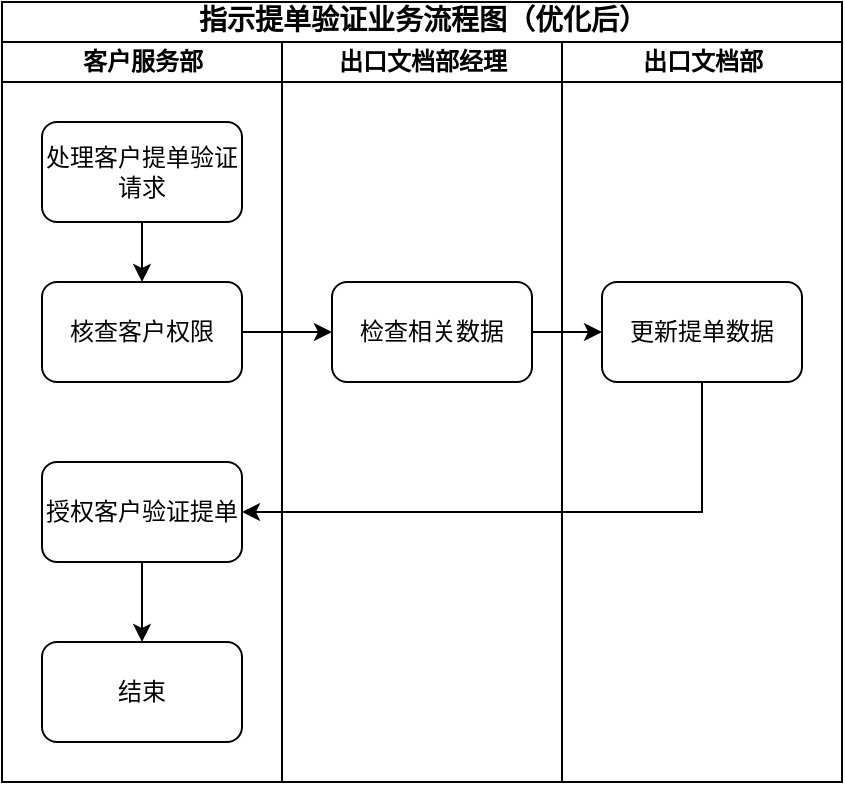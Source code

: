 <mxfile version="21.7.5" type="github">
  <diagram name="Page-1" id="GoQh4Jn4SZapPQWumciH">
    <mxGraphModel dx="1566" dy="798" grid="1" gridSize="10" guides="1" tooltips="1" connect="1" arrows="1" fold="1" page="1" pageScale="1" pageWidth="827" pageHeight="1169" math="0" shadow="0">
      <root>
        <mxCell id="0" />
        <mxCell id="1" parent="0" />
        <mxCell id="neCtC8h_1FU_e-2Af9mW-1" value="&lt;font style=&quot;font-size: 14px;&quot;&gt;指示提单验证业务流程图（优化后）&lt;/font&gt;" style="swimlane;html=1;childLayout=stackLayout;startSize=20;rounded=0;shadow=0;labelBackgroundColor=none;strokeWidth=1;fontFamily=Verdana;fontSize=8;align=center;" vertex="1" parent="1">
          <mxGeometry x="119" y="50" width="420" height="390" as="geometry" />
        </mxCell>
        <mxCell id="neCtC8h_1FU_e-2Af9mW-2" value="客户服务部" style="swimlane;html=1;startSize=20;" vertex="1" parent="neCtC8h_1FU_e-2Af9mW-1">
          <mxGeometry y="20" width="140" height="370" as="geometry" />
        </mxCell>
        <mxCell id="neCtC8h_1FU_e-2Af9mW-48" style="edgeStyle=orthogonalEdgeStyle;rounded=0;orthogonalLoop=1;jettySize=auto;html=1;exitX=0.5;exitY=1;exitDx=0;exitDy=0;" edge="1" parent="neCtC8h_1FU_e-2Af9mW-2" source="neCtC8h_1FU_e-2Af9mW-4" target="neCtC8h_1FU_e-2Af9mW-25">
          <mxGeometry relative="1" as="geometry" />
        </mxCell>
        <mxCell id="neCtC8h_1FU_e-2Af9mW-4" value="处理客户提单验证请求" style="rounded=1;whiteSpace=wrap;html=1;" vertex="1" parent="neCtC8h_1FU_e-2Af9mW-2">
          <mxGeometry x="20" y="40" width="100" height="50" as="geometry" />
        </mxCell>
        <mxCell id="neCtC8h_1FU_e-2Af9mW-57" style="edgeStyle=orthogonalEdgeStyle;rounded=0;orthogonalLoop=1;jettySize=auto;html=1;exitX=0.5;exitY=1;exitDx=0;exitDy=0;entryX=0.5;entryY=0;entryDx=0;entryDy=0;" edge="1" parent="neCtC8h_1FU_e-2Af9mW-2" source="neCtC8h_1FU_e-2Af9mW-19" target="neCtC8h_1FU_e-2Af9mW-22">
          <mxGeometry relative="1" as="geometry" />
        </mxCell>
        <mxCell id="neCtC8h_1FU_e-2Af9mW-19" value="授权客户验证提单" style="rounded=1;whiteSpace=wrap;html=1;" vertex="1" parent="neCtC8h_1FU_e-2Af9mW-2">
          <mxGeometry x="20" y="210" width="100" height="50" as="geometry" />
        </mxCell>
        <mxCell id="neCtC8h_1FU_e-2Af9mW-22" value="结束" style="rounded=1;whiteSpace=wrap;html=1;" vertex="1" parent="neCtC8h_1FU_e-2Af9mW-2">
          <mxGeometry x="20" y="300" width="100" height="50" as="geometry" />
        </mxCell>
        <mxCell id="neCtC8h_1FU_e-2Af9mW-25" value="核查客户权限" style="rounded=1;whiteSpace=wrap;html=1;" vertex="1" parent="neCtC8h_1FU_e-2Af9mW-2">
          <mxGeometry x="20" y="120" width="100" height="50" as="geometry" />
        </mxCell>
        <mxCell id="neCtC8h_1FU_e-2Af9mW-31" value="出口文档部经理" style="swimlane;html=1;startSize=20;" vertex="1" parent="neCtC8h_1FU_e-2Af9mW-1">
          <mxGeometry x="140" y="20" width="140" height="370" as="geometry" />
        </mxCell>
        <mxCell id="neCtC8h_1FU_e-2Af9mW-15" value="检查相关数据" style="rounded=1;whiteSpace=wrap;html=1;" vertex="1" parent="neCtC8h_1FU_e-2Af9mW-31">
          <mxGeometry x="25" y="120" width="100" height="50" as="geometry" />
        </mxCell>
        <mxCell id="neCtC8h_1FU_e-2Af9mW-49" style="edgeStyle=orthogonalEdgeStyle;rounded=0;orthogonalLoop=1;jettySize=auto;html=1;exitX=1;exitY=0.5;exitDx=0;exitDy=0;entryX=0;entryY=0.5;entryDx=0;entryDy=0;" edge="1" parent="neCtC8h_1FU_e-2Af9mW-1" source="neCtC8h_1FU_e-2Af9mW-25" target="neCtC8h_1FU_e-2Af9mW-15">
          <mxGeometry relative="1" as="geometry" />
        </mxCell>
        <mxCell id="neCtC8h_1FU_e-2Af9mW-50" value="出口文档部" style="swimlane;html=1;startSize=20;" vertex="1" parent="neCtC8h_1FU_e-2Af9mW-1">
          <mxGeometry x="280" y="20" width="140" height="370" as="geometry" />
        </mxCell>
        <mxCell id="neCtC8h_1FU_e-2Af9mW-17" value="更新提单数据" style="rounded=1;whiteSpace=wrap;html=1;" vertex="1" parent="neCtC8h_1FU_e-2Af9mW-50">
          <mxGeometry x="20" y="120" width="100" height="50" as="geometry" />
        </mxCell>
        <mxCell id="neCtC8h_1FU_e-2Af9mW-55" style="edgeStyle=orthogonalEdgeStyle;rounded=0;orthogonalLoop=1;jettySize=auto;html=1;entryX=0;entryY=0.5;entryDx=0;entryDy=0;" edge="1" parent="neCtC8h_1FU_e-2Af9mW-1" source="neCtC8h_1FU_e-2Af9mW-15" target="neCtC8h_1FU_e-2Af9mW-17">
          <mxGeometry relative="1" as="geometry" />
        </mxCell>
        <mxCell id="neCtC8h_1FU_e-2Af9mW-56" style="edgeStyle=orthogonalEdgeStyle;rounded=0;orthogonalLoop=1;jettySize=auto;html=1;exitX=0.5;exitY=1;exitDx=0;exitDy=0;entryX=1;entryY=0.5;entryDx=0;entryDy=0;" edge="1" parent="neCtC8h_1FU_e-2Af9mW-1" source="neCtC8h_1FU_e-2Af9mW-17" target="neCtC8h_1FU_e-2Af9mW-19">
          <mxGeometry relative="1" as="geometry" />
        </mxCell>
      </root>
    </mxGraphModel>
  </diagram>
</mxfile>
